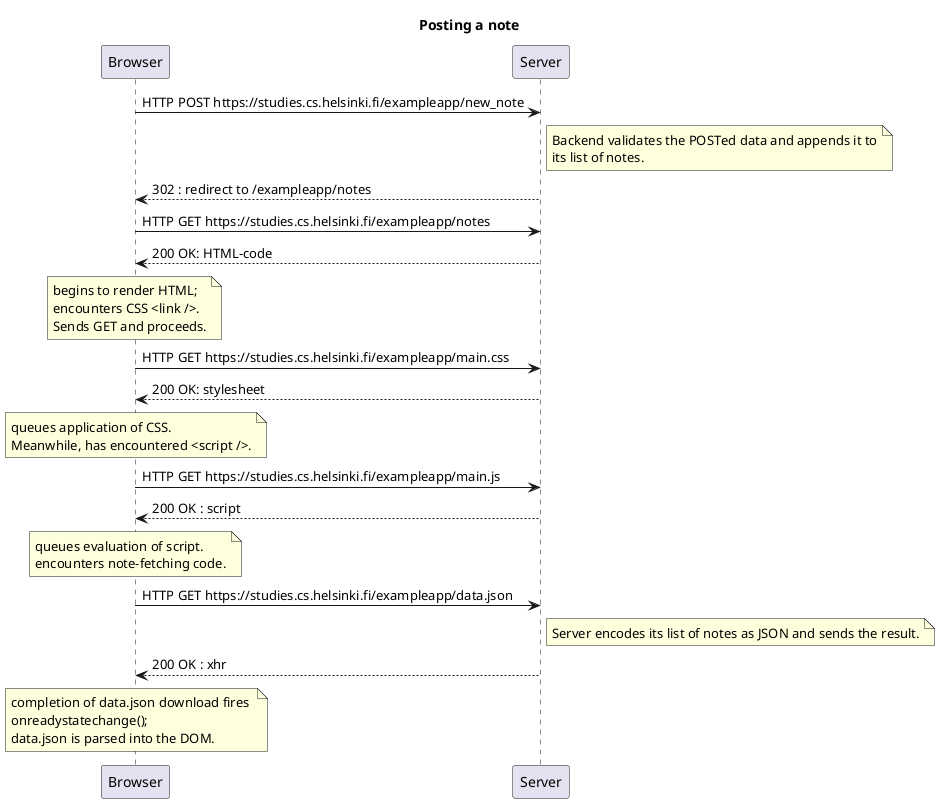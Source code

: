 @startuml
title Posting a note
Browser->Server: HTTP POST https://studies.cs.helsinki.fi/exampleapp/new_note
note right of Server: Backend validates the POSTed data and appends it to\nits list of notes.
Server-->Browser: 302 : redirect to /exampleapp/notes
Browser->Server: HTTP GET https://studies.cs.helsinki.fi/exampleapp/notes
Server-->Browser: 200 OK: HTML-code
note over Browser: begins to render HTML;\nencounters CSS <link />.\nSends GET and proceeds.
Browser->Server: HTTP GET https://studies.cs.helsinki.fi/exampleapp/main.css
Server-->Browser: 200 OK: stylesheet
note over Browser: queues application of CSS.\nMeanwhile, has encountered <script />.
Browser->Server: HTTP GET https://studies.cs.helsinki.fi/exampleapp/main.js
Server-->Browser: 200 OK : script
note over Browser: queues evaluation of script.\nencounters note-fetching code.
Browser->Server: HTTP GET https://studies.cs.helsinki.fi/exampleapp/data.json
note right of Server: Server encodes its list of notes as JSON and sends the result.
Server-->Browser: 200 OK : xhr
note over Browser: completion of data.json download fires \nonreadystatechange();\ndata.json is parsed into the DOM. 
@enduml